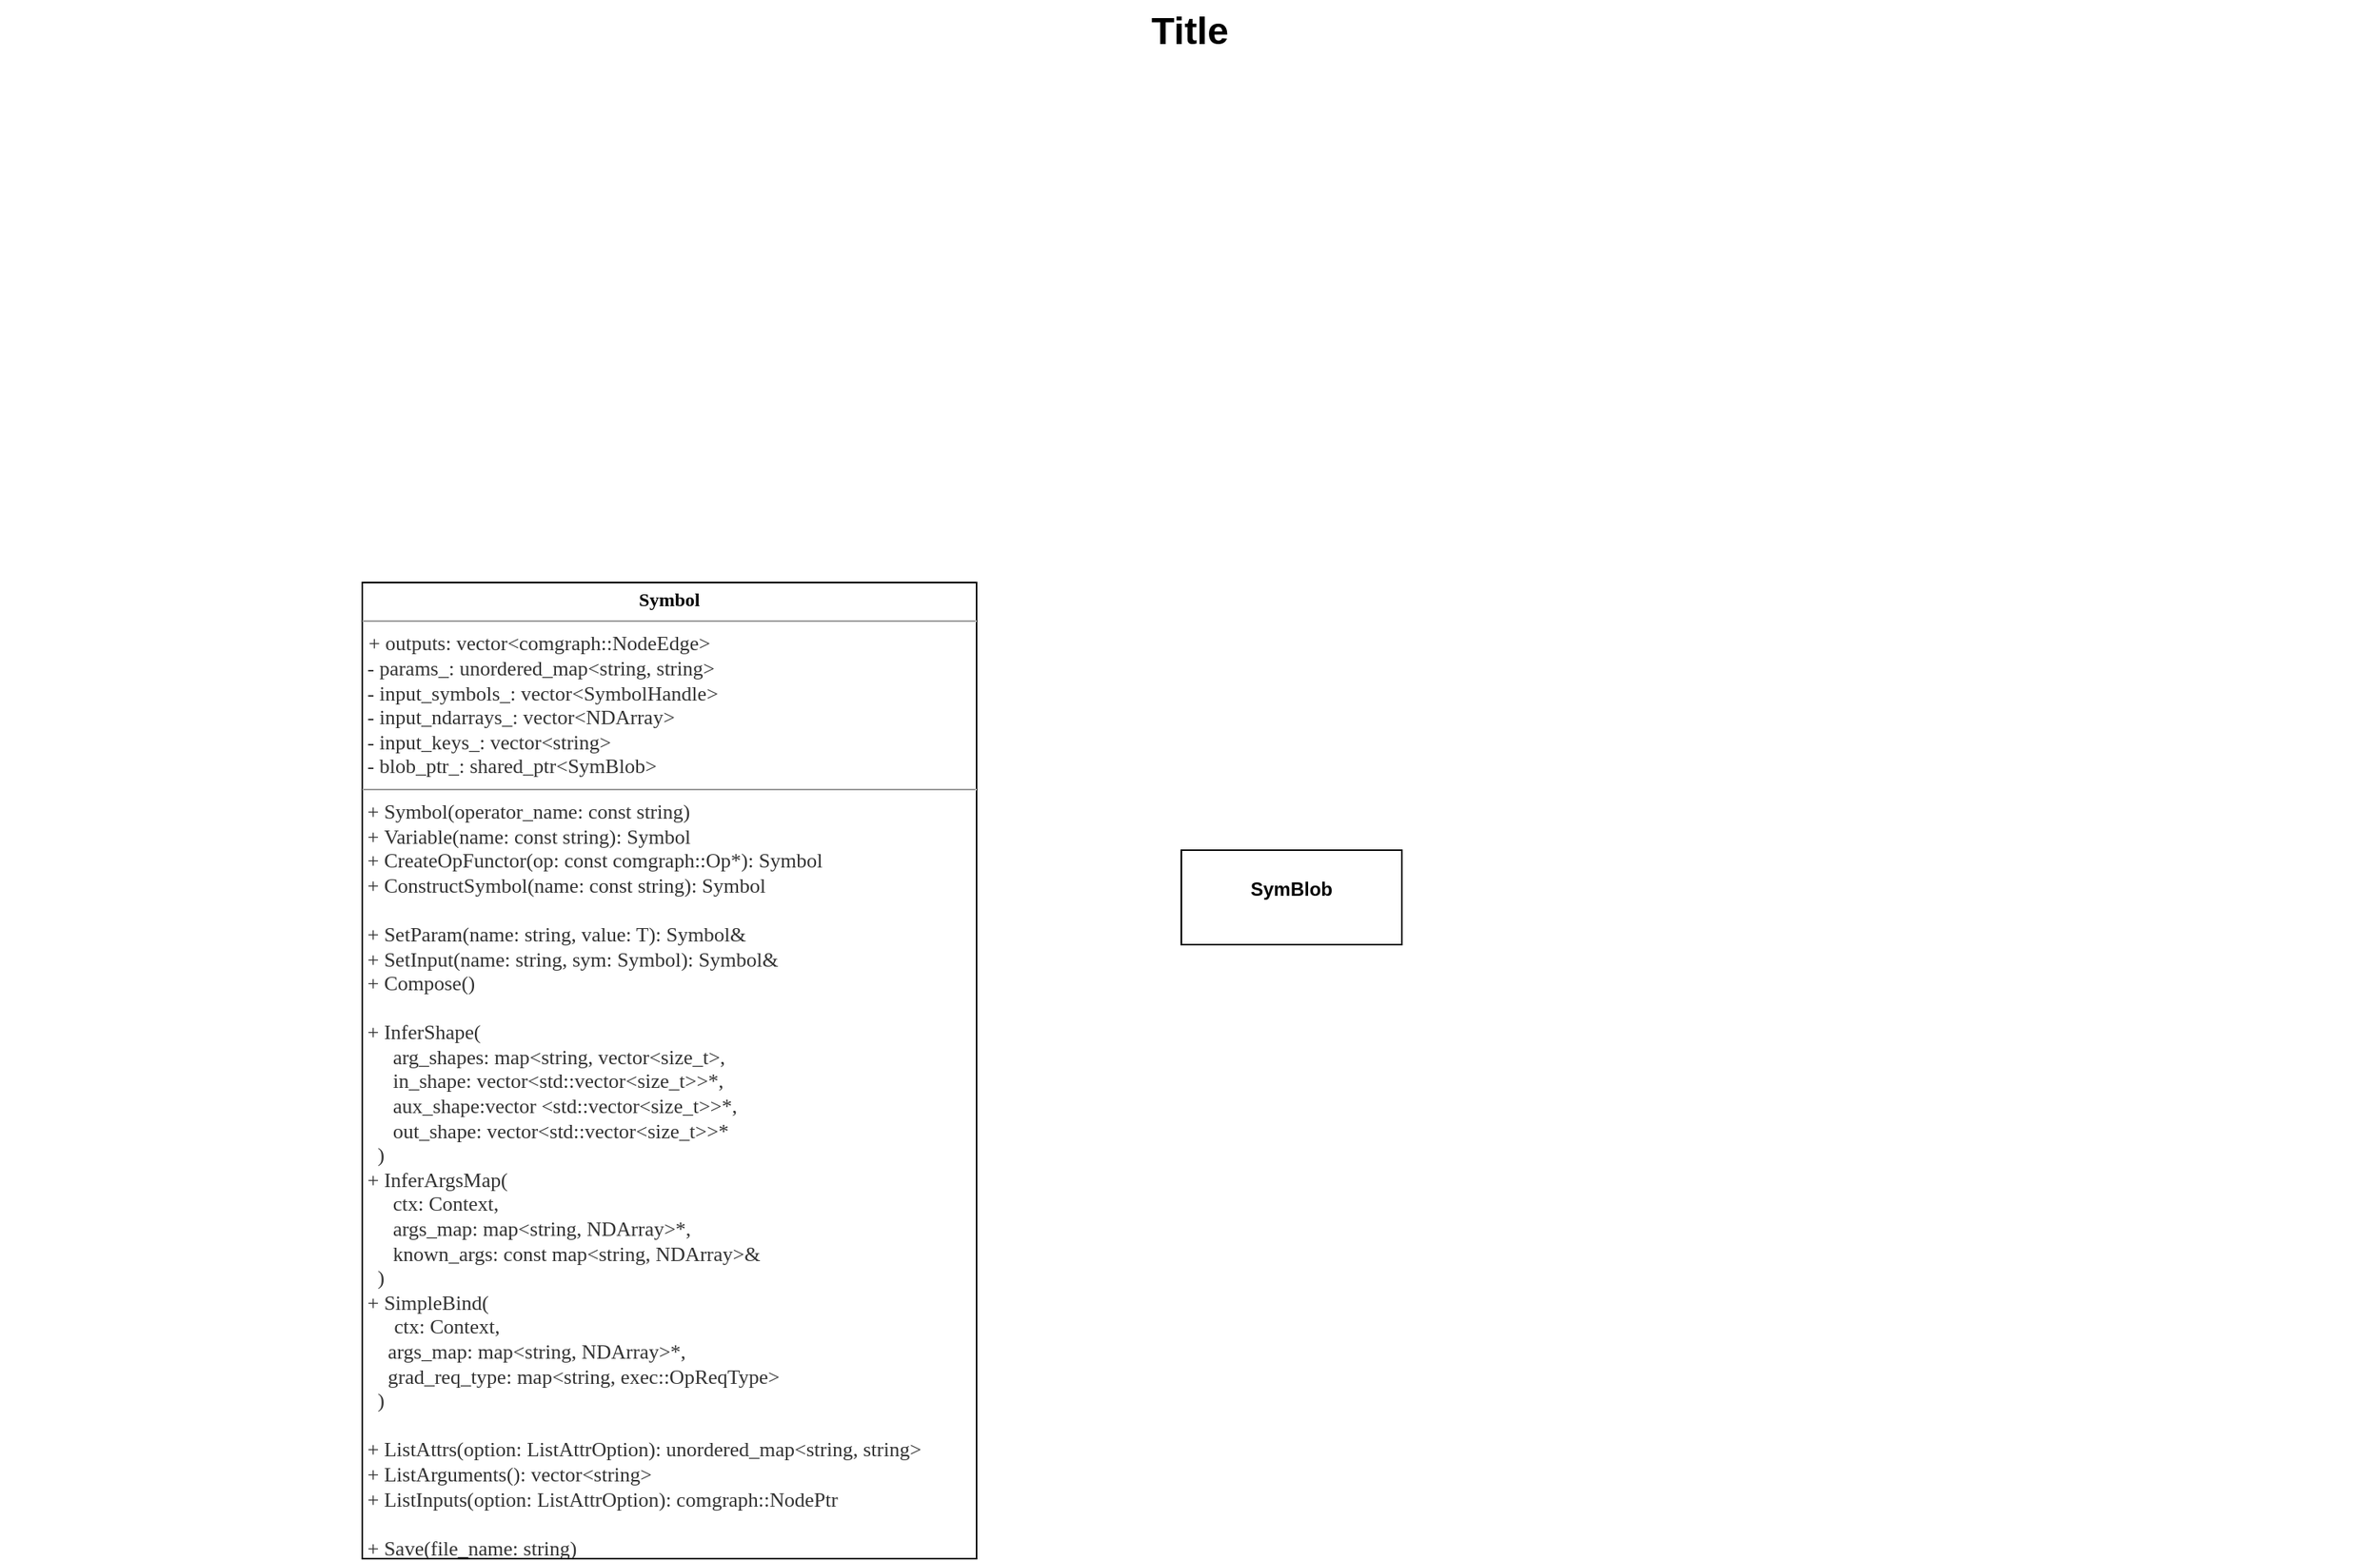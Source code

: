 <mxfile version="14.6.13" type="github">
  <diagram name="Page-1" id="929967ad-93f9-6ef4-fab6-5d389245f69c">
    <mxGraphModel dx="1113" dy="853" grid="1" gridSize="10" guides="1" tooltips="1" connect="1" arrows="1" fold="1" page="1" pageScale="1.5" pageWidth="1169" pageHeight="826" background="none" math="0" shadow="0">
      <root>
        <mxCell id="0" style=";html=1;" />
        <mxCell id="1" style=";html=1;" parent="0" />
        <mxCell id="1672d66443f91eb5-23" value="Title" style="text;strokeColor=none;fillColor=none;html=1;fontSize=24;fontStyle=1;verticalAlign=middle;align=center;" parent="1" vertex="1">
          <mxGeometry x="120" y="40" width="1510" height="40" as="geometry" />
        </mxCell>
        <mxCell id="yEWoqUiM4OorlA2c4pws-1" value="&lt;p style=&quot;margin: 0px ; margin-top: 4px ; text-align: center&quot;&gt;&lt;b&gt;&lt;font face=&quot;Verdana&quot;&gt;Symbol&lt;/font&gt;&lt;/b&gt;&lt;/p&gt;&lt;hr size=&quot;1&quot;&gt;&lt;p style=&quot;margin: 0px ; margin-left: 4px&quot;&gt;&lt;font face=&quot;Verdana&quot;&gt;&lt;span style=&quot;color: rgb(50 , 50 , 50) ; font-size: 13px ; background-color: rgba(255 , 255 , 255 , 0.01)&quot;&gt;+ outputs: vector&amp;lt;comgraph::NodeEdge&amp;gt;&lt;/span&gt;&lt;span style=&quot;color: rgb(50 , 50 , 50) ; font-size: 13px ; background-color: rgba(255 , 255 , 255 , 0.01)&quot;&gt;&amp;nbsp;&lt;/span&gt;&lt;/font&gt;&lt;/p&gt;&lt;div style=&quot;resize: none ; outline: 0px ; font-size: 13px ; color: rgb(50 , 50 , 50) ; background-color: rgba(255 , 255 , 255 , 0.01)&quot;&gt;&lt;div style=&quot;resize: none ; outline: 0px ; font-size: inherit&quot;&gt;&lt;font face=&quot;Verdana&quot;&gt;&amp;nbsp;- params_: unordered_map&amp;lt;string, string&amp;gt;&amp;nbsp;&lt;/font&gt;&lt;div style=&quot;resize: none ; outline: 0px ; font-size: inherit&quot;&gt;&lt;/div&gt;&lt;font face=&quot;Verdana&quot;&gt;&amp;nbsp;- input_symbols_: vector&amp;lt;SymbolHandle&amp;gt;&amp;nbsp;&lt;/font&gt;&lt;/div&gt;&lt;div style=&quot;resize: none ; outline: 0px ; font-size: inherit&quot;&gt;&lt;div style=&quot;resize: none ; outline: 0px ; font-size: inherit&quot;&gt;&lt;/div&gt;&lt;font face=&quot;Verdana&quot;&gt;&amp;nbsp;- input_ndarrays_: vector&amp;lt;NDArray&amp;gt;&amp;nbsp;&lt;/font&gt;&lt;div style=&quot;resize: none ; outline: 0px ; font-size: inherit&quot;&gt;&lt;/div&gt;&lt;font face=&quot;Verdana&quot;&gt;&amp;nbsp;- input_keys_: vector&amp;lt;string&amp;gt;&amp;nbsp;&lt;/font&gt;&lt;div style=&quot;resize: none ; outline: 0px ; font-size: inherit&quot;&gt;&lt;/div&gt;&lt;font face=&quot;Verdana&quot;&gt;&amp;nbsp;- blob_ptr_:&amp;nbsp;&lt;span style=&quot;font-size: inherit&quot;&gt;shared_ptr&amp;lt;SymBlob&amp;gt;&lt;/span&gt;&lt;/font&gt;&lt;/div&gt;&lt;/div&gt;&lt;hr size=&quot;1&quot;&gt;&lt;div style=&quot;resize: none ; outline: 0px ; font-size: 13px ; color: rgb(50 , 50 , 50) ; background-color: rgba(255 , 255 , 255 , 0.01)&quot;&gt;&lt;font face=&quot;Verdana&quot;&gt;&amp;nbsp;+ Symbol(operator_name: const string)&lt;/font&gt;&lt;/div&gt;&lt;div style=&quot;resize: none ; outline: 0px ; font-size: 13px ; color: rgb(50 , 50 , 50) ; background-color: rgba(255 , 255 , 255 , 0.01)&quot;&gt;&lt;font face=&quot;Verdana&quot;&gt;&amp;nbsp;+&amp;nbsp;Variable(name: const string): Symbol&lt;/font&gt;&lt;/div&gt;&lt;div style=&quot;resize: none ; outline: 0px ; font-size: 13px ; color: rgb(50 , 50 , 50) ; background-color: rgba(255 , 255 , 255 , 0.01)&quot;&gt;&lt;font face=&quot;Verdana&quot;&gt;&amp;nbsp;+ CreateOpFunctor(op: const comgraph::Op*): Symbol&lt;/font&gt;&lt;/div&gt;&lt;div style=&quot;resize: none ; outline: 0px ; font-size: 13px ; color: rgb(50 , 50 , 50) ; background-color: rgba(255 , 255 , 255 , 0.01)&quot;&gt;&lt;font face=&quot;Verdana&quot;&gt;&amp;nbsp;+&amp;nbsp;ConstructSymbol(name: const string): Symbol&lt;/font&gt;&lt;/div&gt;&lt;div style=&quot;resize: none ; outline: 0px ; font-size: 13px ; color: rgb(50 , 50 , 50) ; background-color: rgba(255 , 255 , 255 , 0.01)&quot;&gt;&lt;font face=&quot;Verdana&quot;&gt;&lt;br&gt;&lt;/font&gt;&lt;/div&gt;&lt;div style=&quot;resize: none ; outline: 0px ; font-size: 13px ; color: rgb(50 , 50 , 50) ; background-color: rgba(255 , 255 , 255 , 0.01)&quot;&gt;&lt;font face=&quot;Verdana&quot;&gt;&amp;nbsp;+ SetParam(name: string, value: T): Symbol&amp;amp;&lt;/font&gt;&lt;/div&gt;&lt;div style=&quot;resize: none ; outline: 0px ; font-size: 13px ; color: rgb(50 , 50 , 50) ; background-color: rgba(255 , 255 , 255 , 0.01)&quot;&gt;&lt;font face=&quot;Verdana&quot;&gt;&amp;nbsp;+ SetInput(name: string, sym: Symbol): Symbol&amp;amp;&lt;/font&gt;&lt;/div&gt;&lt;div style=&quot;resize: none ; outline: 0px ; font-size: 13px ; color: rgb(50 , 50 , 50) ; background-color: rgba(255 , 255 , 255 , 0.01)&quot;&gt;&lt;font face=&quot;Verdana&quot;&gt;&amp;nbsp;+ Compose()&lt;/font&gt;&lt;/div&gt;&lt;div style=&quot;resize: none ; outline: 0px ; font-size: 13px ; color: rgb(50 , 50 , 50) ; background-color: rgba(255 , 255 , 255 , 0.01)&quot;&gt;&lt;font face=&quot;Verdana&quot;&gt;&lt;br&gt;&lt;/font&gt;&lt;/div&gt;&lt;div style=&quot;resize: none ; outline: 0px ; font-size: 13px ; color: rgb(50 , 50 , 50) ; background-color: rgba(255 , 255 , 255 , 0.01)&quot;&gt;&lt;font face=&quot;Verdana&quot;&gt;&amp;nbsp;+ InferShape(&lt;/font&gt;&lt;/div&gt;&lt;div style=&quot;resize: none ; outline: 0px ; font-size: 13px ; color: rgb(50 , 50 , 50) ; background-color: rgba(255 , 255 , 255 , 0.01)&quot;&gt;&lt;font face=&quot;Verdana&quot;&gt;&amp;nbsp; &amp;nbsp; &amp;nbsp; arg_shapes: map&amp;lt;string, vector&amp;lt;size_t&amp;gt;,&amp;nbsp;&lt;/font&gt;&lt;/div&gt;&lt;div style=&quot;resize: none ; outline: 0px ; font-size: 13px ; color: rgb(50 , 50 , 50) ; background-color: rgba(255 , 255 , 255 , 0.01)&quot;&gt;&lt;font face=&quot;Verdana&quot;&gt;&amp;nbsp; &amp;nbsp; &amp;nbsp; in_shape:&amp;nbsp;vector&amp;lt;std::vector&amp;lt;size_t&amp;gt;&amp;gt;*,&lt;br&gt;&lt;/font&gt;&lt;/div&gt;&lt;div style=&quot;resize: none ; outline: 0px ; font-size: 13px ; color: rgb(50 , 50 , 50) ; background-color: rgba(255 , 255 , 255 , 0.01)&quot;&gt;&lt;font face=&quot;Verdana&quot;&gt;&amp;nbsp; &amp;nbsp; &amp;nbsp; aux_shape:vector &amp;lt;std::vector&amp;lt;size_t&amp;gt;&amp;gt;*,&lt;/font&gt;&lt;/div&gt;&lt;div style=&quot;resize: none ; outline: 0px ; font-size: 13px ; color: rgb(50 , 50 , 50) ; background-color: rgba(255 , 255 , 255 , 0.01)&quot;&gt;&lt;font face=&quot;Verdana&quot;&gt;&amp;nbsp; &amp;nbsp; &amp;nbsp; out_shape:&amp;nbsp;vector&amp;lt;std::vector&amp;lt;size_t&amp;gt;&amp;gt;*&lt;/font&gt;&lt;/div&gt;&lt;div style=&quot;resize: none ; outline: 0px ; font-size: 13px ; color: rgb(50 , 50 , 50) ; background-color: rgba(255 , 255 , 255 , 0.01)&quot;&gt;&lt;font face=&quot;Verdana&quot;&gt;&amp;nbsp; &amp;nbsp;)&lt;/font&gt;&lt;/div&gt;&lt;div style=&quot;resize: none ; outline: 0px ; font-size: 13px ; color: rgb(50 , 50 , 50) ; background-color: rgba(255 , 255 , 255 , 0.01)&quot;&gt;&lt;font face=&quot;Verdana&quot;&gt;&amp;nbsp;+ InferArgsMap(&lt;/font&gt;&lt;/div&gt;&lt;div style=&quot;resize: none ; outline: 0px ; font-size: 13px ; color: rgb(50 , 50 , 50) ; background-color: rgba(255 , 255 , 255 , 0.01)&quot;&gt;&lt;font face=&quot;Verdana&quot;&gt;&amp;nbsp; &amp;nbsp; &amp;nbsp; ctx: Context,&amp;nbsp;&lt;/font&gt;&lt;/div&gt;&lt;div style=&quot;resize: none ; outline: 0px ; font-size: 13px ; color: rgb(50 , 50 , 50) ; background-color: rgba(255 , 255 , 255 , 0.01)&quot;&gt;&lt;font face=&quot;Verdana&quot;&gt;&amp;nbsp; &amp;nbsp; &amp;nbsp; args_map: map&amp;lt;string, NDArray&amp;gt;*,&lt;/font&gt;&lt;/div&gt;&lt;div style=&quot;resize: none ; outline: 0px ; font-size: 13px ; color: rgb(50 , 50 , 50) ; background-color: rgba(255 , 255 , 255 , 0.01)&quot;&gt;&lt;font face=&quot;Verdana&quot;&gt;&amp;nbsp; &amp;nbsp; &amp;nbsp;&amp;nbsp;known_args: const&amp;nbsp;map&amp;lt;string, NDArray&amp;gt;&amp;amp;&lt;/font&gt;&lt;/div&gt;&lt;div style=&quot;resize: none ; outline: 0px ; font-size: 13px ; color: rgb(50 , 50 , 50) ; background-color: rgba(255 , 255 , 255 , 0.01)&quot;&gt;&lt;font face=&quot;Verdana&quot;&gt;&amp;nbsp; &amp;nbsp;)&lt;/font&gt;&lt;/div&gt;&lt;div style=&quot;resize: none ; outline: 0px ; font-size: 13px ; color: rgb(50 , 50 , 50) ; background-color: rgba(255 , 255 , 255 , 0.01)&quot;&gt;&lt;span style=&quot;font-size: inherit&quot;&gt;&lt;font face=&quot;Verdana&quot;&gt;&amp;nbsp;+ SimpleBind(&lt;/font&gt;&lt;/span&gt;&lt;/div&gt;&lt;p style=&quot;margin: 0px ; margin-left: 4px&quot;&gt;&lt;span style=&quot;color: rgb(50 , 50 , 50) ; font-size: 13px ; background-color: rgba(255 , 255 , 255 , 0.01)&quot;&gt;&lt;font face=&quot;Verdana&quot;&gt;&amp;nbsp; &amp;nbsp; &amp;nbsp;ctx: Context,&amp;nbsp;&lt;/font&gt;&lt;/span&gt;&lt;/p&gt;&lt;div style=&quot;resize: none ; outline: 0px ; font-size: 13px ; color: rgb(50 , 50 , 50) ; background-color: rgba(255 , 255 , 255 , 0.01)&quot;&gt;&lt;/div&gt;&lt;div style=&quot;resize: none ; outline: 0px ; font-size: 13px ; color: rgb(50 , 50 , 50) ; background-color: rgba(255 , 255 , 255 , 0.01)&quot;&gt;&lt;font face=&quot;Verdana&quot;&gt;&amp;nbsp; &amp;nbsp; &amp;nbsp;args_map: map&amp;lt;string, NDArray&amp;gt;*,&lt;/font&gt;&lt;/div&gt;&lt;div style=&quot;resize: none ; outline: 0px ; font-size: 13px ; color: rgb(50 , 50 , 50) ; background-color: rgba(255 , 255 , 255 , 0.01)&quot;&gt;&lt;font face=&quot;Verdana&quot;&gt;&amp;nbsp; &amp;nbsp; &amp;nbsp;grad_req_type:&amp;nbsp;map&amp;lt;string, exec::OpReqType&amp;gt;&lt;/font&gt;&lt;/div&gt;&lt;div style=&quot;resize: none ; outline: 0px ; font-size: 13px ; color: rgb(50 , 50 , 50) ; background-color: rgba(255 , 255 , 255 , 0.01)&quot;&gt;&lt;font face=&quot;Verdana&quot;&gt;&lt;span style=&quot;font-size: inherit&quot;&gt;&amp;nbsp; &amp;nbsp;)&lt;/span&gt;&lt;br&gt;&lt;/font&gt;&lt;/div&gt;&lt;div style=&quot;resize: none ; outline: 0px ; font-size: 13px ; color: rgb(50 , 50 , 50) ; background-color: rgba(255 , 255 , 255 , 0.01)&quot;&gt;&lt;font face=&quot;Verdana&quot;&gt;&lt;br&gt;&lt;/font&gt;&lt;/div&gt;&lt;div style=&quot;resize: none ; outline: 0px ; font-size: 13px ; color: rgb(50 , 50 , 50) ; background-color: rgba(255 , 255 , 255 , 0.01)&quot;&gt;&lt;font face=&quot;Verdana&quot;&gt;&amp;nbsp;+ ListAttrs(option: ListAttrOption):&amp;nbsp;unordered_map&amp;lt;string, string&amp;gt;&lt;/font&gt;&lt;/div&gt;&lt;div style=&quot;resize: none ; outline: 0px ; font-size: 13px ; color: rgb(50 , 50 , 50) ; background-color: rgba(255 , 255 , 255 , 0.01)&quot;&gt;&lt;font face=&quot;Verdana&quot;&gt;&amp;nbsp;+ ListArguments():&amp;nbsp;vector&amp;lt;string&amp;gt;&lt;/font&gt;&lt;/div&gt;&lt;div style=&quot;resize: none ; outline: 0px ; font-size: 13px ; color: rgb(50 , 50 , 50) ; background-color: rgba(255 , 255 , 255 , 0.01)&quot;&gt;&lt;font face=&quot;Verdana&quot;&gt;&amp;nbsp;+ ListInputs(option: ListAttrOption):&amp;nbsp;comgraph::NodePtr&lt;/font&gt;&lt;/div&gt;&lt;div style=&quot;resize: none ; outline: 0px ; font-size: 13px ; color: rgb(50 , 50 , 50) ; background-color: rgba(255 , 255 , 255 , 0.01)&quot;&gt;&lt;font face=&quot;Verdana&quot;&gt;&lt;br&gt;&lt;/font&gt;&lt;/div&gt;&lt;div style=&quot;resize: none ; outline: 0px ; font-size: 13px ; color: rgb(50 , 50 , 50) ; background-color: rgba(255 , 255 , 255 , 0.01)&quot;&gt;&lt;font face=&quot;Verdana&quot;&gt;&amp;nbsp;+ Save(file_name: string)&lt;/font&gt;&lt;/div&gt;&lt;div style=&quot;resize: none ; outline: 0px ; font-size: 13px ; color: rgb(50 , 50 , 50) ; background-color: rgba(255 , 255 , 255 , 0.01)&quot;&gt;&lt;font face=&quot;Verdana&quot;&gt;&amp;nbsp;+ Load(file_name: string): Symbol&lt;/font&gt;&lt;/div&gt;" style="verticalAlign=top;align=left;overflow=fill;fontSize=12;fontFamily=Helvetica;html=1;" vertex="1" parent="1">
          <mxGeometry x="350" y="410" width="390" height="620" as="geometry" />
        </mxCell>
        <mxCell id="yEWoqUiM4OorlA2c4pws-2" value="&lt;p style=&quot;margin: 0px ; margin-top: 4px ; text-align: center&quot;&gt;&lt;br&gt;&lt;b&gt;SymBlob&lt;/b&gt;&lt;/p&gt;" style="verticalAlign=top;align=left;overflow=fill;fontSize=12;fontFamily=Helvetica;html=1;" vertex="1" parent="1">
          <mxGeometry x="870" y="580" width="140" height="60" as="geometry" />
        </mxCell>
      </root>
    </mxGraphModel>
  </diagram>
</mxfile>
